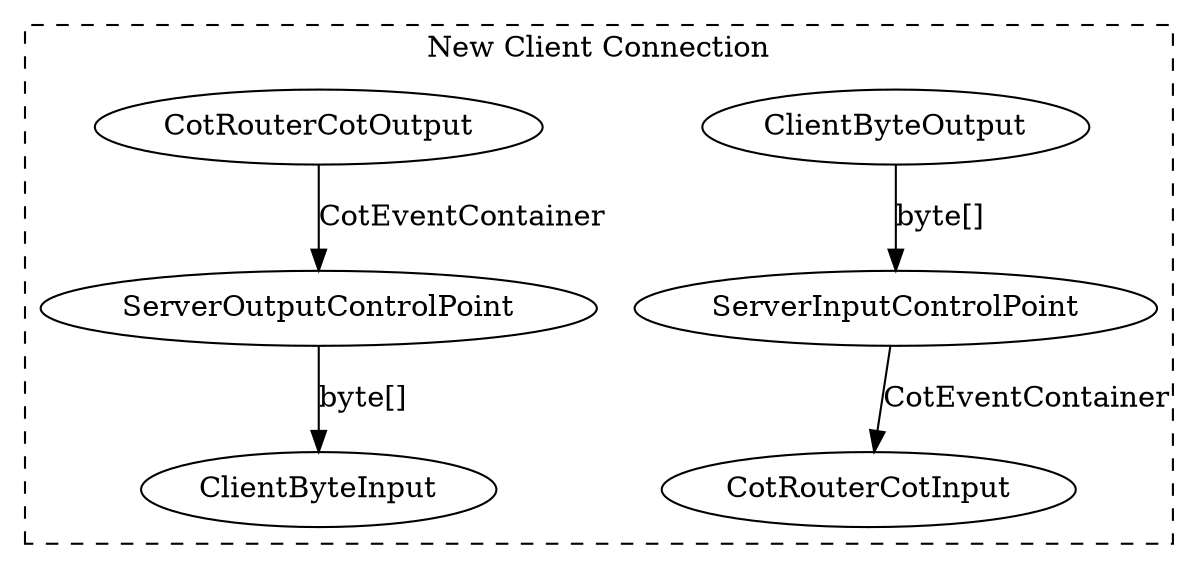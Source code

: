 digraph {
  compound=true;

 // subgraph cluster_ServerAcceptSocket {
 //   graph[style=dashed];
 //   NewClientConnected;
//  }

  subgraph cluster_NewClientConnection {
    graph[style=dashed];
    label="New Client Connection";
    ClientByteInput;
    ClientByteOutput;

    ServerInputControlPoint;
    ServerOutputControlPoint;

    CotRouterCotInput;
    CotRouterCotOutput;


    ClientByteOutput -> ServerInputControlPoint[label="byte[]"];
    ServerInputControlPoint -> CotRouterCotInput[label="CotEventContainer"];
    CotRouterCotOutput -> ServerOutputControlPoint[label="CotEventContainer"];
    ServerOutputControlPoint -> ClientByteInput[label="byte[]"];
  }

//  cluster_ServerAcceptSocket -> cluster_NewClientConnection;

}
